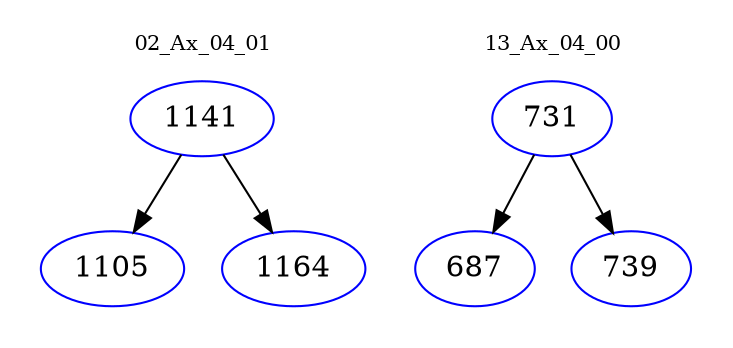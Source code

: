 digraph{
subgraph cluster_0 {
color = white
label = "02_Ax_04_01";
fontsize=10;
T0_1141 [label="1141", color="blue"]
T0_1141 -> T0_1105 [color="black"]
T0_1105 [label="1105", color="blue"]
T0_1141 -> T0_1164 [color="black"]
T0_1164 [label="1164", color="blue"]
}
subgraph cluster_1 {
color = white
label = "13_Ax_04_00";
fontsize=10;
T1_731 [label="731", color="blue"]
T1_731 -> T1_687 [color="black"]
T1_687 [label="687", color="blue"]
T1_731 -> T1_739 [color="black"]
T1_739 [label="739", color="blue"]
}
}
